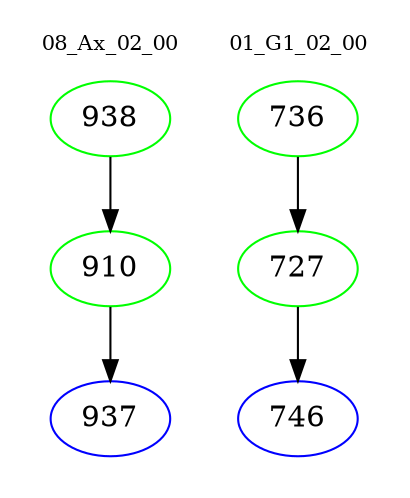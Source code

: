 digraph{
subgraph cluster_0 {
color = white
label = "08_Ax_02_00";
fontsize=10;
T0_938 [label="938", color="green"]
T0_938 -> T0_910 [color="black"]
T0_910 [label="910", color="green"]
T0_910 -> T0_937 [color="black"]
T0_937 [label="937", color="blue"]
}
subgraph cluster_1 {
color = white
label = "01_G1_02_00";
fontsize=10;
T1_736 [label="736", color="green"]
T1_736 -> T1_727 [color="black"]
T1_727 [label="727", color="green"]
T1_727 -> T1_746 [color="black"]
T1_746 [label="746", color="blue"]
}
}

